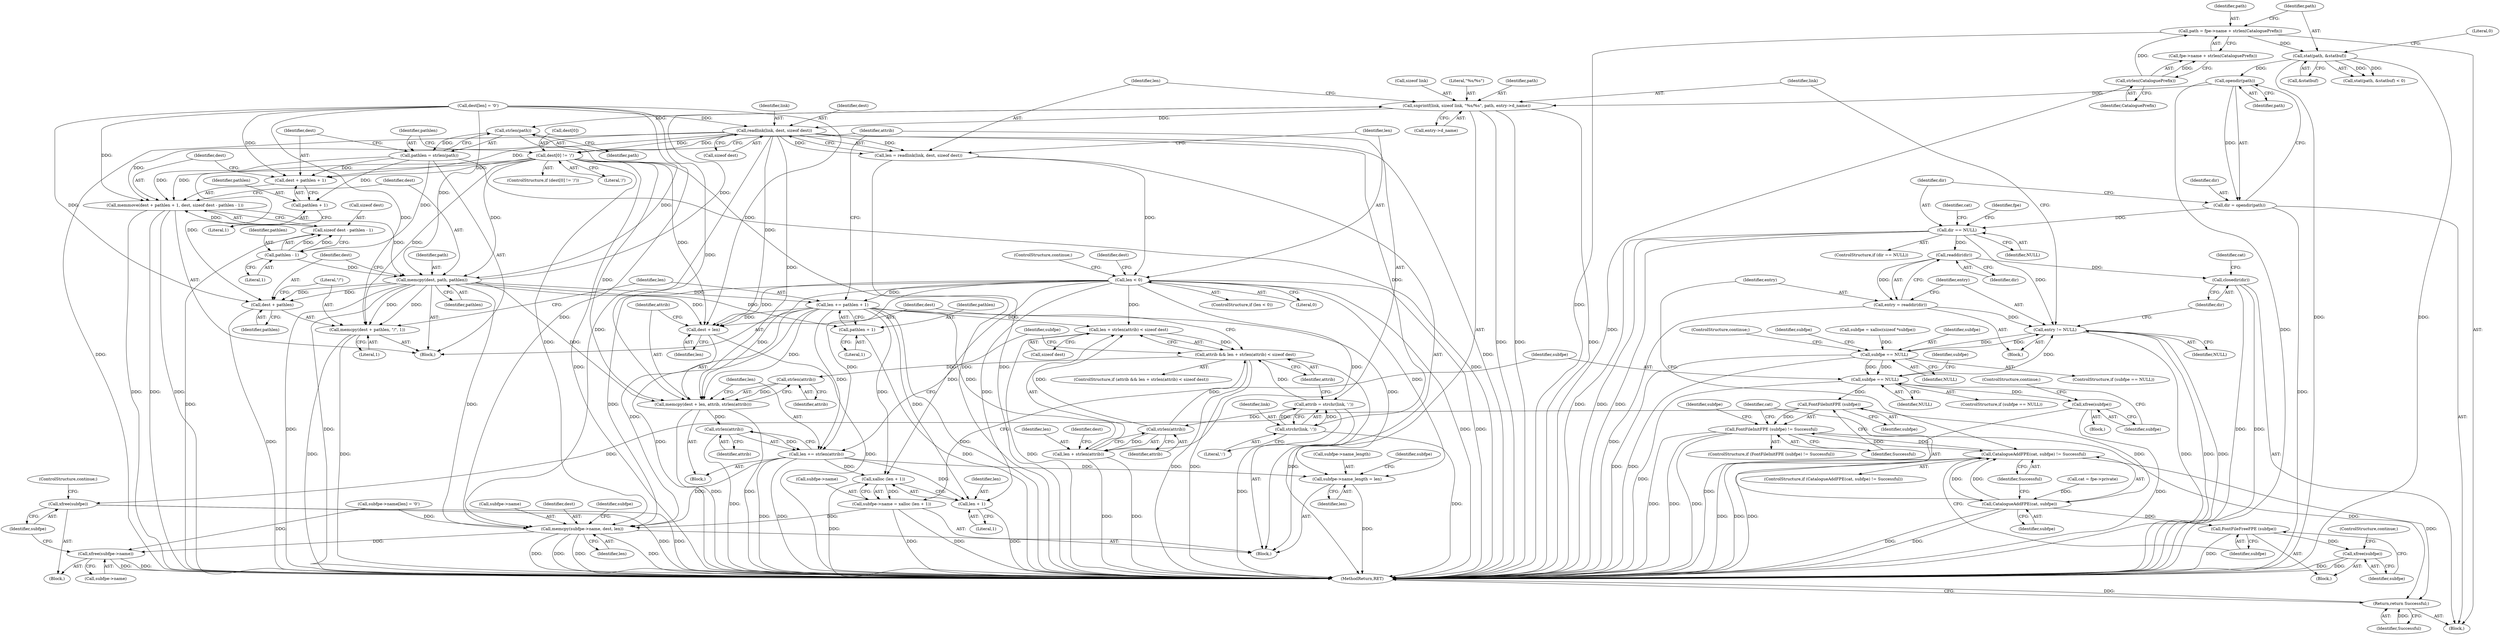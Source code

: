 digraph "0_libxfont_5bf703700ee4a5d6eae20da07cb7a29369667aef@API" {
"1000156" [label="(Call,opendir(path))"];
"1000132" [label="(Call,stat(path, &statbuf))"];
"1000121" [label="(Call,path = fpe->name + strlen(CataloguePrefix))"];
"1000127" [label="(Call,strlen(CataloguePrefix))"];
"1000154" [label="(Call,dir = opendir(path))"];
"1000159" [label="(Call,dir == NULL)"];
"1000173" [label="(Call,readdir(dir))"];
"1000171" [label="(Call,entry = readdir(dir))"];
"1000175" [label="(Call,entry != NULL)"];
"1000278" [label="(Call,subfpe == NULL)"];
"1000303" [label="(Call,subfpe == NULL)"];
"1000307" [label="(Call,xfree(subfpe))"];
"1000330" [label="(Call,FontFileInitFPE (subfpe))"];
"1000329" [label="(Call,FontFileInitFPE (subfpe) != Successful)"];
"1000342" [label="(Call,CatalogueAddFPE(cat, subfpe) != Successful)"];
"1000376" [label="(Return,return Successful;)"];
"1000338" [label="(Call,xfree(subfpe))"];
"1000343" [label="(Call,CatalogueAddFPE(cat, subfpe))"];
"1000348" [label="(Call,FontFileFreeFPE (subfpe))"];
"1000350" [label="(Call,xfree(subfpe))"];
"1000353" [label="(Call,closedir(dir))"];
"1000179" [label="(Call,snprintf(link, sizeof link, \"%s/%s\", path, entry->d_name))"];
"1000190" [label="(Call,readlink(link, dest, sizeof dest))"];
"1000188" [label="(Call,len = readlink(link, dest, sizeof dest))"];
"1000196" [label="(Call,len < 0)"];
"1000239" [label="(Call,len += pathlen + 1)"];
"1000252" [label="(Call,len + strlen(attrib) < sizeof dest)"];
"1000250" [label="(Call,attrib && len + strlen(attrib) < sizeof dest)"];
"1000265" [label="(Call,strlen(attrib))"];
"1000260" [label="(Call,memcpy(dest + len, attrib, strlen(attrib)))"];
"1000269" [label="(Call,strlen(attrib))"];
"1000267" [label="(Call,len += strlen(attrib))"];
"1000289" [label="(Call,subfpe->name_length = len)"];
"1000298" [label="(Call,xalloc (len + 1))"];
"1000294" [label="(Call,subfpe->name = xalloc (len + 1))"];
"1000310" [label="(Call,memcpy(subfpe->name, dest, len))"];
"1000334" [label="(Call,xfree(subfpe->name))"];
"1000299" [label="(Call,len + 1)"];
"1000253" [label="(Call,len + strlen(attrib))"];
"1000261" [label="(Call,dest + len)"];
"1000206" [label="(Call,dest[0] != '/')"];
"1000216" [label="(Call,memmove(dest + pathlen + 1, dest, sizeof dest - pathlen - 1))"];
"1000229" [label="(Call,memcpy(dest, path, pathlen))"];
"1000233" [label="(Call,memcpy(dest + pathlen, \"/\", 1))"];
"1000234" [label="(Call,dest + pathlen)"];
"1000241" [label="(Call,pathlen + 1)"];
"1000217" [label="(Call,dest + pathlen + 1)"];
"1000246" [label="(Call,strchr(link, ':'))"];
"1000244" [label="(Call,attrib = strchr(link, ':'))"];
"1000255" [label="(Call,strlen(attrib))"];
"1000214" [label="(Call,strlen(path))"];
"1000212" [label="(Call,pathlen = strlen(path))"];
"1000219" [label="(Call,pathlen + 1)"];
"1000226" [label="(Call,pathlen - 1)"];
"1000223" [label="(Call,sizeof dest - pathlen - 1)"];
"1000242" [label="(Identifier,pathlen)"];
"1000243" [label="(Literal,1)"];
"1000128" [label="(Identifier,CataloguePrefix)"];
"1000349" [label="(Identifier,subfpe)"];
"1000315" [label="(Identifier,len)"];
"1000258" [label="(Identifier,dest)"];
"1000220" [label="(Identifier,pathlen)"];
"1000311" [label="(Call,subfpe->name)"];
"1000314" [label="(Identifier,dest)"];
"1000257" [label="(Call,sizeof dest)"];
"1000232" [label="(Identifier,pathlen)"];
"1000212" [label="(Call,pathlen = strlen(path))"];
"1000270" [label="(Identifier,attrib)"];
"1000301" [label="(Literal,1)"];
"1000277" [label="(ControlStructure,if (subfpe == NULL))"];
"1000213" [label="(Identifier,pathlen)"];
"1000210" [label="(Literal,'/')"];
"1000219" [label="(Call,pathlen + 1)"];
"1000156" [label="(Call,opendir(path))"];
"1000271" [label="(Call,subfpe = xalloc(sizeof *subfpe))"];
"1000290" [label="(Call,subfpe->name_length)"];
"1000346" [label="(Identifier,Successful)"];
"1000211" [label="(Block,)"];
"1000178" [label="(Block,)"];
"1000217" [label="(Call,dest + pathlen + 1)"];
"1000240" [label="(Identifier,len)"];
"1000344" [label="(Identifier,cat)"];
"1000265" [label="(Call,strlen(attrib))"];
"1000304" [label="(Identifier,subfpe)"];
"1000228" [label="(Literal,1)"];
"1000233" [label="(Call,memcpy(dest + pathlen, \"/\", 1))"];
"1000241" [label="(Call,pathlen + 1)"];
"1000195" [label="(ControlStructure,if (len < 0))"];
"1000154" [label="(Call,dir = opendir(path))"];
"1000179" [label="(Call,snprintf(link, sizeof link, \"%s/%s\", path, entry->d_name))"];
"1000306" [label="(Block,)"];
"1000176" [label="(Identifier,entry)"];
"1000132" [label="(Call,stat(path, &statbuf))"];
"1000170" [label="(Block,)"];
"1000234" [label="(Call,dest + pathlen)"];
"1000328" [label="(ControlStructure,if (FontFileInitFPE (subfpe) != Successful))"];
"1000352" [label="(ControlStructure,continue;)"];
"1000236" [label="(Identifier,pathlen)"];
"1000123" [label="(Call,fpe->name + strlen(CataloguePrefix))"];
"1000227" [label="(Identifier,pathlen)"];
"1000319" [label="(Identifier,subfpe)"];
"1000247" [label="(Identifier,link)"];
"1000334" [label="(Call,xfree(subfpe->name))"];
"1000335" [label="(Call,subfpe->name)"];
"1000177" [label="(Identifier,NULL)"];
"1000252" [label="(Call,len + strlen(attrib) < sizeof dest)"];
"1000331" [label="(Identifier,subfpe)"];
"1000256" [label="(Identifier,attrib)"];
"1000215" [label="(Identifier,path)"];
"1000206" [label="(Call,dest[0] != '/')"];
"1000205" [label="(ControlStructure,if (dest[0] != '/'))"];
"1000248" [label="(Literal,':')"];
"1000171" [label="(Call,entry = readdir(dir))"];
"1000189" [label="(Identifier,len)"];
"1000251" [label="(Identifier,attrib)"];
"1000340" [label="(ControlStructure,continue;)"];
"1000161" [label="(Identifier,NULL)"];
"1000164" [label="(Identifier,cat)"];
"1000136" [label="(Literal,0)"];
"1000309" [label="(ControlStructure,continue;)"];
"1000160" [label="(Identifier,dir)"];
"1000308" [label="(Identifier,subfpe)"];
"1000216" [label="(Call,memmove(dest + pathlen + 1, dest, sizeof dest - pathlen - 1))"];
"1000200" [label="(Call,dest[len] = '\0')"];
"1000264" [label="(Identifier,attrib)"];
"1000245" [label="(Identifier,attrib)"];
"1000341" [label="(ControlStructure,if (CatalogueAddFPE(cat, subfpe) != Successful))"];
"1000168" [label="(Identifier,fpe)"];
"1000244" [label="(Call,attrib = strchr(link, ':'))"];
"1000272" [label="(Identifier,subfpe)"];
"1000263" [label="(Identifier,len)"];
"1000226" [label="(Call,pathlen - 1)"];
"1000343" [label="(Call,CatalogueAddFPE(cat, subfpe))"];
"1000192" [label="(Identifier,dest)"];
"1000260" [label="(Call,memcpy(dest + len, attrib, strlen(attrib)))"];
"1000231" [label="(Identifier,path)"];
"1000378" [label="(MethodReturn,RET)"];
"1000310" [label="(Call,memcpy(subfpe->name, dest, len))"];
"1000351" [label="(Identifier,subfpe)"];
"1000296" [label="(Identifier,subfpe)"];
"1000279" [label="(Identifier,subfpe)"];
"1000348" [label="(Call,FontFileFreeFPE (subfpe))"];
"1000175" [label="(Call,entry != NULL)"];
"1000250" [label="(Call,attrib && len + strlen(attrib) < sizeof dest)"];
"1000224" [label="(Call,sizeof dest)"];
"1000330" [label="(Call,FontFileInitFPE (subfpe))"];
"1000345" [label="(Identifier,subfpe)"];
"1000122" [label="(Identifier,path)"];
"1000281" [label="(ControlStructure,continue;)"];
"1000294" [label="(Call,subfpe->name = xalloc (len + 1))"];
"1000249" [label="(ControlStructure,if (attrib && len + strlen(attrib) < sizeof dest))"];
"1000222" [label="(Identifier,dest)"];
"1000157" [label="(Identifier,path)"];
"1000155" [label="(Identifier,dir)"];
"1000104" [label="(Block,)"];
"1000303" [label="(Call,subfpe == NULL)"];
"1000305" [label="(Identifier,NULL)"];
"1000190" [label="(Call,readlink(link, dest, sizeof dest))"];
"1000354" [label="(Identifier,dir)"];
"1000289" [label="(Call,subfpe->name_length = len)"];
"1000299" [label="(Call,len + 1)"];
"1000376" [label="(Return,return Successful;)"];
"1000183" [label="(Literal,\"%s/%s\")"];
"1000230" [label="(Identifier,dest)"];
"1000300" [label="(Identifier,len)"];
"1000133" [label="(Identifier,path)"];
"1000131" [label="(Call,stat(path, &statbuf) < 0)"];
"1000127" [label="(Call,strlen(CataloguePrefix))"];
"1000106" [label="(Call,cat = fpe->private)"];
"1000347" [label="(Block,)"];
"1000329" [label="(Call,FontFileInitFPE (subfpe) != Successful)"];
"1000253" [label="(Call,len + strlen(attrib))"];
"1000338" [label="(Call,xfree(subfpe))"];
"1000269" [label="(Call,strlen(attrib))"];
"1000268" [label="(Identifier,len)"];
"1000134" [label="(Call,&statbuf)"];
"1000280" [label="(Identifier,NULL)"];
"1000174" [label="(Identifier,dir)"];
"1000336" [label="(Identifier,subfpe)"];
"1000259" [label="(Block,)"];
"1000158" [label="(ControlStructure,if (dir == NULL))"];
"1000262" [label="(Identifier,dest)"];
"1000121" [label="(Call,path = fpe->name + strlen(CataloguePrefix))"];
"1000342" [label="(Call,CatalogueAddFPE(cat, subfpe) != Successful)"];
"1000254" [label="(Identifier,len)"];
"1000278" [label="(Call,subfpe == NULL)"];
"1000197" [label="(Identifier,len)"];
"1000188" [label="(Call,len = readlink(link, dest, sizeof dest))"];
"1000307" [label="(Call,xfree(subfpe))"];
"1000198" [label="(Literal,0)"];
"1000196" [label="(Call,len < 0)"];
"1000316" [label="(Call,subfpe->name[len] = '\0')"];
"1000221" [label="(Literal,1)"];
"1000246" [label="(Call,strchr(link, ':'))"];
"1000267" [label="(Call,len += strlen(attrib))"];
"1000191" [label="(Identifier,link)"];
"1000223" [label="(Call,sizeof dest - pathlen - 1)"];
"1000332" [label="(Identifier,Successful)"];
"1000180" [label="(Identifier,link)"];
"1000284" [label="(Identifier,subfpe)"];
"1000295" [label="(Call,subfpe->name)"];
"1000184" [label="(Identifier,path)"];
"1000353" [label="(Call,closedir(dir))"];
"1000214" [label="(Call,strlen(path))"];
"1000298" [label="(Call,xalloc (len + 1))"];
"1000312" [label="(Identifier,subfpe)"];
"1000237" [label="(Literal,\"/\")"];
"1000229" [label="(Call,memcpy(dest, path, pathlen))"];
"1000266" [label="(Identifier,attrib)"];
"1000207" [label="(Call,dest[0])"];
"1000159" [label="(Call,dir == NULL)"];
"1000377" [label="(Identifier,Successful)"];
"1000293" [label="(Identifier,len)"];
"1000255" [label="(Call,strlen(attrib))"];
"1000235" [label="(Identifier,dest)"];
"1000202" [label="(Identifier,dest)"];
"1000350" [label="(Call,xfree(subfpe))"];
"1000238" [label="(Literal,1)"];
"1000261" [label="(Call,dest + len)"];
"1000357" [label="(Identifier,cat)"];
"1000173" [label="(Call,readdir(dir))"];
"1000333" [label="(Block,)"];
"1000218" [label="(Identifier,dest)"];
"1000339" [label="(Identifier,subfpe)"];
"1000172" [label="(Identifier,entry)"];
"1000185" [label="(Call,entry->d_name)"];
"1000199" [label="(ControlStructure,continue;)"];
"1000193" [label="(Call,sizeof dest)"];
"1000302" [label="(ControlStructure,if (subfpe == NULL))"];
"1000239" [label="(Call,len += pathlen + 1)"];
"1000181" [label="(Call,sizeof link)"];
"1000156" -> "1000154"  [label="AST: "];
"1000156" -> "1000157"  [label="CFG: "];
"1000157" -> "1000156"  [label="AST: "];
"1000154" -> "1000156"  [label="CFG: "];
"1000156" -> "1000378"  [label="DDG: "];
"1000156" -> "1000154"  [label="DDG: "];
"1000132" -> "1000156"  [label="DDG: "];
"1000156" -> "1000179"  [label="DDG: "];
"1000132" -> "1000131"  [label="AST: "];
"1000132" -> "1000134"  [label="CFG: "];
"1000133" -> "1000132"  [label="AST: "];
"1000134" -> "1000132"  [label="AST: "];
"1000136" -> "1000132"  [label="CFG: "];
"1000132" -> "1000378"  [label="DDG: "];
"1000132" -> "1000378"  [label="DDG: "];
"1000132" -> "1000131"  [label="DDG: "];
"1000132" -> "1000131"  [label="DDG: "];
"1000121" -> "1000132"  [label="DDG: "];
"1000121" -> "1000104"  [label="AST: "];
"1000121" -> "1000123"  [label="CFG: "];
"1000122" -> "1000121"  [label="AST: "];
"1000123" -> "1000121"  [label="AST: "];
"1000133" -> "1000121"  [label="CFG: "];
"1000121" -> "1000378"  [label="DDG: "];
"1000127" -> "1000121"  [label="DDG: "];
"1000127" -> "1000123"  [label="AST: "];
"1000127" -> "1000128"  [label="CFG: "];
"1000128" -> "1000127"  [label="AST: "];
"1000123" -> "1000127"  [label="CFG: "];
"1000127" -> "1000378"  [label="DDG: "];
"1000127" -> "1000123"  [label="DDG: "];
"1000154" -> "1000104"  [label="AST: "];
"1000155" -> "1000154"  [label="AST: "];
"1000160" -> "1000154"  [label="CFG: "];
"1000154" -> "1000378"  [label="DDG: "];
"1000154" -> "1000159"  [label="DDG: "];
"1000159" -> "1000158"  [label="AST: "];
"1000159" -> "1000161"  [label="CFG: "];
"1000160" -> "1000159"  [label="AST: "];
"1000161" -> "1000159"  [label="AST: "];
"1000164" -> "1000159"  [label="CFG: "];
"1000168" -> "1000159"  [label="CFG: "];
"1000159" -> "1000378"  [label="DDG: "];
"1000159" -> "1000378"  [label="DDG: "];
"1000159" -> "1000378"  [label="DDG: "];
"1000159" -> "1000173"  [label="DDG: "];
"1000159" -> "1000175"  [label="DDG: "];
"1000173" -> "1000171"  [label="AST: "];
"1000173" -> "1000174"  [label="CFG: "];
"1000174" -> "1000173"  [label="AST: "];
"1000171" -> "1000173"  [label="CFG: "];
"1000173" -> "1000171"  [label="DDG: "];
"1000173" -> "1000353"  [label="DDG: "];
"1000171" -> "1000170"  [label="AST: "];
"1000172" -> "1000171"  [label="AST: "];
"1000176" -> "1000171"  [label="CFG: "];
"1000171" -> "1000378"  [label="DDG: "];
"1000171" -> "1000175"  [label="DDG: "];
"1000175" -> "1000170"  [label="AST: "];
"1000175" -> "1000177"  [label="CFG: "];
"1000176" -> "1000175"  [label="AST: "];
"1000177" -> "1000175"  [label="AST: "];
"1000180" -> "1000175"  [label="CFG: "];
"1000354" -> "1000175"  [label="CFG: "];
"1000175" -> "1000378"  [label="DDG: "];
"1000175" -> "1000378"  [label="DDG: "];
"1000175" -> "1000378"  [label="DDG: "];
"1000278" -> "1000175"  [label="DDG: "];
"1000303" -> "1000175"  [label="DDG: "];
"1000175" -> "1000278"  [label="DDG: "];
"1000278" -> "1000277"  [label="AST: "];
"1000278" -> "1000280"  [label="CFG: "];
"1000279" -> "1000278"  [label="AST: "];
"1000280" -> "1000278"  [label="AST: "];
"1000281" -> "1000278"  [label="CFG: "];
"1000284" -> "1000278"  [label="CFG: "];
"1000278" -> "1000378"  [label="DDG: "];
"1000278" -> "1000378"  [label="DDG: "];
"1000271" -> "1000278"  [label="DDG: "];
"1000278" -> "1000303"  [label="DDG: "];
"1000278" -> "1000303"  [label="DDG: "];
"1000303" -> "1000302"  [label="AST: "];
"1000303" -> "1000305"  [label="CFG: "];
"1000304" -> "1000303"  [label="AST: "];
"1000305" -> "1000303"  [label="AST: "];
"1000308" -> "1000303"  [label="CFG: "];
"1000312" -> "1000303"  [label="CFG: "];
"1000303" -> "1000378"  [label="DDG: "];
"1000303" -> "1000307"  [label="DDG: "];
"1000303" -> "1000330"  [label="DDG: "];
"1000307" -> "1000306"  [label="AST: "];
"1000307" -> "1000308"  [label="CFG: "];
"1000308" -> "1000307"  [label="AST: "];
"1000309" -> "1000307"  [label="CFG: "];
"1000307" -> "1000378"  [label="DDG: "];
"1000307" -> "1000378"  [label="DDG: "];
"1000330" -> "1000329"  [label="AST: "];
"1000330" -> "1000331"  [label="CFG: "];
"1000331" -> "1000330"  [label="AST: "];
"1000332" -> "1000330"  [label="CFG: "];
"1000330" -> "1000329"  [label="DDG: "];
"1000330" -> "1000338"  [label="DDG: "];
"1000330" -> "1000343"  [label="DDG: "];
"1000329" -> "1000328"  [label="AST: "];
"1000329" -> "1000332"  [label="CFG: "];
"1000332" -> "1000329"  [label="AST: "];
"1000336" -> "1000329"  [label="CFG: "];
"1000344" -> "1000329"  [label="CFG: "];
"1000329" -> "1000378"  [label="DDG: "];
"1000329" -> "1000378"  [label="DDG: "];
"1000329" -> "1000378"  [label="DDG: "];
"1000342" -> "1000329"  [label="DDG: "];
"1000329" -> "1000342"  [label="DDG: "];
"1000329" -> "1000376"  [label="DDG: "];
"1000342" -> "1000341"  [label="AST: "];
"1000342" -> "1000346"  [label="CFG: "];
"1000343" -> "1000342"  [label="AST: "];
"1000346" -> "1000342"  [label="AST: "];
"1000172" -> "1000342"  [label="CFG: "];
"1000349" -> "1000342"  [label="CFG: "];
"1000342" -> "1000378"  [label="DDG: "];
"1000342" -> "1000378"  [label="DDG: "];
"1000342" -> "1000378"  [label="DDG: "];
"1000343" -> "1000342"  [label="DDG: "];
"1000343" -> "1000342"  [label="DDG: "];
"1000342" -> "1000376"  [label="DDG: "];
"1000376" -> "1000104"  [label="AST: "];
"1000376" -> "1000377"  [label="CFG: "];
"1000377" -> "1000376"  [label="AST: "];
"1000378" -> "1000376"  [label="CFG: "];
"1000376" -> "1000378"  [label="DDG: "];
"1000377" -> "1000376"  [label="DDG: "];
"1000338" -> "1000333"  [label="AST: "];
"1000338" -> "1000339"  [label="CFG: "];
"1000339" -> "1000338"  [label="AST: "];
"1000340" -> "1000338"  [label="CFG: "];
"1000338" -> "1000378"  [label="DDG: "];
"1000338" -> "1000378"  [label="DDG: "];
"1000343" -> "1000345"  [label="CFG: "];
"1000344" -> "1000343"  [label="AST: "];
"1000345" -> "1000343"  [label="AST: "];
"1000346" -> "1000343"  [label="CFG: "];
"1000343" -> "1000378"  [label="DDG: "];
"1000343" -> "1000378"  [label="DDG: "];
"1000106" -> "1000343"  [label="DDG: "];
"1000343" -> "1000348"  [label="DDG: "];
"1000348" -> "1000347"  [label="AST: "];
"1000348" -> "1000349"  [label="CFG: "];
"1000349" -> "1000348"  [label="AST: "];
"1000351" -> "1000348"  [label="CFG: "];
"1000348" -> "1000378"  [label="DDG: "];
"1000348" -> "1000350"  [label="DDG: "];
"1000350" -> "1000347"  [label="AST: "];
"1000350" -> "1000351"  [label="CFG: "];
"1000351" -> "1000350"  [label="AST: "];
"1000352" -> "1000350"  [label="CFG: "];
"1000350" -> "1000378"  [label="DDG: "];
"1000350" -> "1000378"  [label="DDG: "];
"1000353" -> "1000104"  [label="AST: "];
"1000353" -> "1000354"  [label="CFG: "];
"1000354" -> "1000353"  [label="AST: "];
"1000357" -> "1000353"  [label="CFG: "];
"1000353" -> "1000378"  [label="DDG: "];
"1000353" -> "1000378"  [label="DDG: "];
"1000179" -> "1000178"  [label="AST: "];
"1000179" -> "1000185"  [label="CFG: "];
"1000180" -> "1000179"  [label="AST: "];
"1000181" -> "1000179"  [label="AST: "];
"1000183" -> "1000179"  [label="AST: "];
"1000184" -> "1000179"  [label="AST: "];
"1000185" -> "1000179"  [label="AST: "];
"1000189" -> "1000179"  [label="CFG: "];
"1000179" -> "1000378"  [label="DDG: "];
"1000179" -> "1000378"  [label="DDG: "];
"1000179" -> "1000378"  [label="DDG: "];
"1000229" -> "1000179"  [label="DDG: "];
"1000179" -> "1000190"  [label="DDG: "];
"1000179" -> "1000214"  [label="DDG: "];
"1000190" -> "1000188"  [label="AST: "];
"1000190" -> "1000193"  [label="CFG: "];
"1000191" -> "1000190"  [label="AST: "];
"1000192" -> "1000190"  [label="AST: "];
"1000193" -> "1000190"  [label="AST: "];
"1000188" -> "1000190"  [label="CFG: "];
"1000190" -> "1000378"  [label="DDG: "];
"1000190" -> "1000378"  [label="DDG: "];
"1000190" -> "1000188"  [label="DDG: "];
"1000190" -> "1000188"  [label="DDG: "];
"1000206" -> "1000190"  [label="DDG: "];
"1000200" -> "1000190"  [label="DDG: "];
"1000190" -> "1000206"  [label="DDG: "];
"1000190" -> "1000216"  [label="DDG: "];
"1000190" -> "1000217"  [label="DDG: "];
"1000190" -> "1000246"  [label="DDG: "];
"1000190" -> "1000260"  [label="DDG: "];
"1000190" -> "1000261"  [label="DDG: "];
"1000190" -> "1000310"  [label="DDG: "];
"1000188" -> "1000178"  [label="AST: "];
"1000189" -> "1000188"  [label="AST: "];
"1000197" -> "1000188"  [label="CFG: "];
"1000188" -> "1000378"  [label="DDG: "];
"1000188" -> "1000196"  [label="DDG: "];
"1000196" -> "1000195"  [label="AST: "];
"1000196" -> "1000198"  [label="CFG: "];
"1000197" -> "1000196"  [label="AST: "];
"1000198" -> "1000196"  [label="AST: "];
"1000199" -> "1000196"  [label="CFG: "];
"1000202" -> "1000196"  [label="CFG: "];
"1000196" -> "1000378"  [label="DDG: "];
"1000196" -> "1000378"  [label="DDG: "];
"1000196" -> "1000239"  [label="DDG: "];
"1000196" -> "1000252"  [label="DDG: "];
"1000196" -> "1000253"  [label="DDG: "];
"1000196" -> "1000260"  [label="DDG: "];
"1000196" -> "1000261"  [label="DDG: "];
"1000196" -> "1000267"  [label="DDG: "];
"1000196" -> "1000289"  [label="DDG: "];
"1000196" -> "1000298"  [label="DDG: "];
"1000196" -> "1000299"  [label="DDG: "];
"1000196" -> "1000310"  [label="DDG: "];
"1000239" -> "1000211"  [label="AST: "];
"1000239" -> "1000241"  [label="CFG: "];
"1000240" -> "1000239"  [label="AST: "];
"1000241" -> "1000239"  [label="AST: "];
"1000245" -> "1000239"  [label="CFG: "];
"1000239" -> "1000378"  [label="DDG: "];
"1000239" -> "1000378"  [label="DDG: "];
"1000229" -> "1000239"  [label="DDG: "];
"1000239" -> "1000252"  [label="DDG: "];
"1000239" -> "1000253"  [label="DDG: "];
"1000239" -> "1000260"  [label="DDG: "];
"1000239" -> "1000261"  [label="DDG: "];
"1000239" -> "1000267"  [label="DDG: "];
"1000239" -> "1000289"  [label="DDG: "];
"1000239" -> "1000298"  [label="DDG: "];
"1000239" -> "1000299"  [label="DDG: "];
"1000239" -> "1000310"  [label="DDG: "];
"1000252" -> "1000250"  [label="AST: "];
"1000252" -> "1000257"  [label="CFG: "];
"1000253" -> "1000252"  [label="AST: "];
"1000257" -> "1000252"  [label="AST: "];
"1000250" -> "1000252"  [label="CFG: "];
"1000252" -> "1000378"  [label="DDG: "];
"1000252" -> "1000250"  [label="DDG: "];
"1000255" -> "1000252"  [label="DDG: "];
"1000250" -> "1000249"  [label="AST: "];
"1000250" -> "1000251"  [label="CFG: "];
"1000251" -> "1000250"  [label="AST: "];
"1000262" -> "1000250"  [label="CFG: "];
"1000272" -> "1000250"  [label="CFG: "];
"1000250" -> "1000378"  [label="DDG: "];
"1000250" -> "1000378"  [label="DDG: "];
"1000250" -> "1000378"  [label="DDG: "];
"1000244" -> "1000250"  [label="DDG: "];
"1000255" -> "1000250"  [label="DDG: "];
"1000250" -> "1000265"  [label="DDG: "];
"1000265" -> "1000260"  [label="AST: "];
"1000265" -> "1000266"  [label="CFG: "];
"1000266" -> "1000265"  [label="AST: "];
"1000260" -> "1000265"  [label="CFG: "];
"1000265" -> "1000260"  [label="DDG: "];
"1000260" -> "1000259"  [label="AST: "];
"1000261" -> "1000260"  [label="AST: "];
"1000264" -> "1000260"  [label="AST: "];
"1000268" -> "1000260"  [label="CFG: "];
"1000260" -> "1000378"  [label="DDG: "];
"1000260" -> "1000378"  [label="DDG: "];
"1000200" -> "1000260"  [label="DDG: "];
"1000206" -> "1000260"  [label="DDG: "];
"1000229" -> "1000260"  [label="DDG: "];
"1000260" -> "1000269"  [label="DDG: "];
"1000269" -> "1000267"  [label="AST: "];
"1000269" -> "1000270"  [label="CFG: "];
"1000270" -> "1000269"  [label="AST: "];
"1000267" -> "1000269"  [label="CFG: "];
"1000269" -> "1000378"  [label="DDG: "];
"1000269" -> "1000267"  [label="DDG: "];
"1000267" -> "1000259"  [label="AST: "];
"1000268" -> "1000267"  [label="AST: "];
"1000272" -> "1000267"  [label="CFG: "];
"1000267" -> "1000378"  [label="DDG: "];
"1000267" -> "1000378"  [label="DDG: "];
"1000267" -> "1000289"  [label="DDG: "];
"1000267" -> "1000298"  [label="DDG: "];
"1000267" -> "1000299"  [label="DDG: "];
"1000267" -> "1000310"  [label="DDG: "];
"1000289" -> "1000178"  [label="AST: "];
"1000289" -> "1000293"  [label="CFG: "];
"1000290" -> "1000289"  [label="AST: "];
"1000293" -> "1000289"  [label="AST: "];
"1000296" -> "1000289"  [label="CFG: "];
"1000289" -> "1000378"  [label="DDG: "];
"1000298" -> "1000294"  [label="AST: "];
"1000298" -> "1000299"  [label="CFG: "];
"1000299" -> "1000298"  [label="AST: "];
"1000294" -> "1000298"  [label="CFG: "];
"1000298" -> "1000378"  [label="DDG: "];
"1000298" -> "1000294"  [label="DDG: "];
"1000294" -> "1000178"  [label="AST: "];
"1000295" -> "1000294"  [label="AST: "];
"1000304" -> "1000294"  [label="CFG: "];
"1000294" -> "1000378"  [label="DDG: "];
"1000294" -> "1000378"  [label="DDG: "];
"1000294" -> "1000310"  [label="DDG: "];
"1000310" -> "1000178"  [label="AST: "];
"1000310" -> "1000315"  [label="CFG: "];
"1000311" -> "1000310"  [label="AST: "];
"1000314" -> "1000310"  [label="AST: "];
"1000315" -> "1000310"  [label="AST: "];
"1000319" -> "1000310"  [label="CFG: "];
"1000310" -> "1000378"  [label="DDG: "];
"1000310" -> "1000378"  [label="DDG: "];
"1000310" -> "1000378"  [label="DDG: "];
"1000310" -> "1000378"  [label="DDG: "];
"1000316" -> "1000310"  [label="DDG: "];
"1000200" -> "1000310"  [label="DDG: "];
"1000206" -> "1000310"  [label="DDG: "];
"1000229" -> "1000310"  [label="DDG: "];
"1000310" -> "1000334"  [label="DDG: "];
"1000334" -> "1000333"  [label="AST: "];
"1000334" -> "1000335"  [label="CFG: "];
"1000335" -> "1000334"  [label="AST: "];
"1000339" -> "1000334"  [label="CFG: "];
"1000334" -> "1000378"  [label="DDG: "];
"1000334" -> "1000378"  [label="DDG: "];
"1000316" -> "1000334"  [label="DDG: "];
"1000299" -> "1000301"  [label="CFG: "];
"1000300" -> "1000299"  [label="AST: "];
"1000301" -> "1000299"  [label="AST: "];
"1000299" -> "1000378"  [label="DDG: "];
"1000253" -> "1000255"  [label="CFG: "];
"1000254" -> "1000253"  [label="AST: "];
"1000255" -> "1000253"  [label="AST: "];
"1000258" -> "1000253"  [label="CFG: "];
"1000253" -> "1000378"  [label="DDG: "];
"1000253" -> "1000378"  [label="DDG: "];
"1000255" -> "1000253"  [label="DDG: "];
"1000261" -> "1000263"  [label="CFG: "];
"1000262" -> "1000261"  [label="AST: "];
"1000263" -> "1000261"  [label="AST: "];
"1000264" -> "1000261"  [label="CFG: "];
"1000261" -> "1000378"  [label="DDG: "];
"1000200" -> "1000261"  [label="DDG: "];
"1000206" -> "1000261"  [label="DDG: "];
"1000229" -> "1000261"  [label="DDG: "];
"1000206" -> "1000205"  [label="AST: "];
"1000206" -> "1000210"  [label="CFG: "];
"1000207" -> "1000206"  [label="AST: "];
"1000210" -> "1000206"  [label="AST: "];
"1000213" -> "1000206"  [label="CFG: "];
"1000245" -> "1000206"  [label="CFG: "];
"1000206" -> "1000378"  [label="DDG: "];
"1000206" -> "1000378"  [label="DDG: "];
"1000206" -> "1000216"  [label="DDG: "];
"1000206" -> "1000217"  [label="DDG: "];
"1000206" -> "1000229"  [label="DDG: "];
"1000206" -> "1000233"  [label="DDG: "];
"1000206" -> "1000234"  [label="DDG: "];
"1000216" -> "1000211"  [label="AST: "];
"1000216" -> "1000223"  [label="CFG: "];
"1000217" -> "1000216"  [label="AST: "];
"1000222" -> "1000216"  [label="AST: "];
"1000223" -> "1000216"  [label="AST: "];
"1000230" -> "1000216"  [label="CFG: "];
"1000216" -> "1000378"  [label="DDG: "];
"1000216" -> "1000378"  [label="DDG: "];
"1000216" -> "1000378"  [label="DDG: "];
"1000200" -> "1000216"  [label="DDG: "];
"1000212" -> "1000216"  [label="DDG: "];
"1000223" -> "1000216"  [label="DDG: "];
"1000216" -> "1000229"  [label="DDG: "];
"1000229" -> "1000211"  [label="AST: "];
"1000229" -> "1000232"  [label="CFG: "];
"1000230" -> "1000229"  [label="AST: "];
"1000231" -> "1000229"  [label="AST: "];
"1000232" -> "1000229"  [label="AST: "];
"1000235" -> "1000229"  [label="CFG: "];
"1000229" -> "1000378"  [label="DDG: "];
"1000229" -> "1000378"  [label="DDG: "];
"1000200" -> "1000229"  [label="DDG: "];
"1000214" -> "1000229"  [label="DDG: "];
"1000226" -> "1000229"  [label="DDG: "];
"1000229" -> "1000233"  [label="DDG: "];
"1000229" -> "1000233"  [label="DDG: "];
"1000229" -> "1000234"  [label="DDG: "];
"1000229" -> "1000234"  [label="DDG: "];
"1000229" -> "1000241"  [label="DDG: "];
"1000233" -> "1000211"  [label="AST: "];
"1000233" -> "1000238"  [label="CFG: "];
"1000234" -> "1000233"  [label="AST: "];
"1000237" -> "1000233"  [label="AST: "];
"1000238" -> "1000233"  [label="AST: "];
"1000240" -> "1000233"  [label="CFG: "];
"1000233" -> "1000378"  [label="DDG: "];
"1000233" -> "1000378"  [label="DDG: "];
"1000200" -> "1000233"  [label="DDG: "];
"1000234" -> "1000236"  [label="CFG: "];
"1000235" -> "1000234"  [label="AST: "];
"1000236" -> "1000234"  [label="AST: "];
"1000237" -> "1000234"  [label="CFG: "];
"1000234" -> "1000378"  [label="DDG: "];
"1000200" -> "1000234"  [label="DDG: "];
"1000241" -> "1000243"  [label="CFG: "];
"1000242" -> "1000241"  [label="AST: "];
"1000243" -> "1000241"  [label="AST: "];
"1000241" -> "1000378"  [label="DDG: "];
"1000217" -> "1000219"  [label="CFG: "];
"1000218" -> "1000217"  [label="AST: "];
"1000219" -> "1000217"  [label="AST: "];
"1000222" -> "1000217"  [label="CFG: "];
"1000200" -> "1000217"  [label="DDG: "];
"1000212" -> "1000217"  [label="DDG: "];
"1000246" -> "1000244"  [label="AST: "];
"1000246" -> "1000248"  [label="CFG: "];
"1000247" -> "1000246"  [label="AST: "];
"1000248" -> "1000246"  [label="AST: "];
"1000244" -> "1000246"  [label="CFG: "];
"1000246" -> "1000378"  [label="DDG: "];
"1000246" -> "1000244"  [label="DDG: "];
"1000246" -> "1000244"  [label="DDG: "];
"1000244" -> "1000178"  [label="AST: "];
"1000245" -> "1000244"  [label="AST: "];
"1000251" -> "1000244"  [label="CFG: "];
"1000244" -> "1000378"  [label="DDG: "];
"1000244" -> "1000255"  [label="DDG: "];
"1000255" -> "1000256"  [label="CFG: "];
"1000256" -> "1000255"  [label="AST: "];
"1000214" -> "1000212"  [label="AST: "];
"1000214" -> "1000215"  [label="CFG: "];
"1000215" -> "1000214"  [label="AST: "];
"1000212" -> "1000214"  [label="CFG: "];
"1000214" -> "1000212"  [label="DDG: "];
"1000212" -> "1000211"  [label="AST: "];
"1000213" -> "1000212"  [label="AST: "];
"1000218" -> "1000212"  [label="CFG: "];
"1000212" -> "1000378"  [label="DDG: "];
"1000212" -> "1000219"  [label="DDG: "];
"1000212" -> "1000226"  [label="DDG: "];
"1000219" -> "1000221"  [label="CFG: "];
"1000220" -> "1000219"  [label="AST: "];
"1000221" -> "1000219"  [label="AST: "];
"1000226" -> "1000223"  [label="AST: "];
"1000226" -> "1000228"  [label="CFG: "];
"1000227" -> "1000226"  [label="AST: "];
"1000228" -> "1000226"  [label="AST: "];
"1000223" -> "1000226"  [label="CFG: "];
"1000226" -> "1000223"  [label="DDG: "];
"1000226" -> "1000223"  [label="DDG: "];
"1000224" -> "1000223"  [label="AST: "];
"1000223" -> "1000378"  [label="DDG: "];
}

